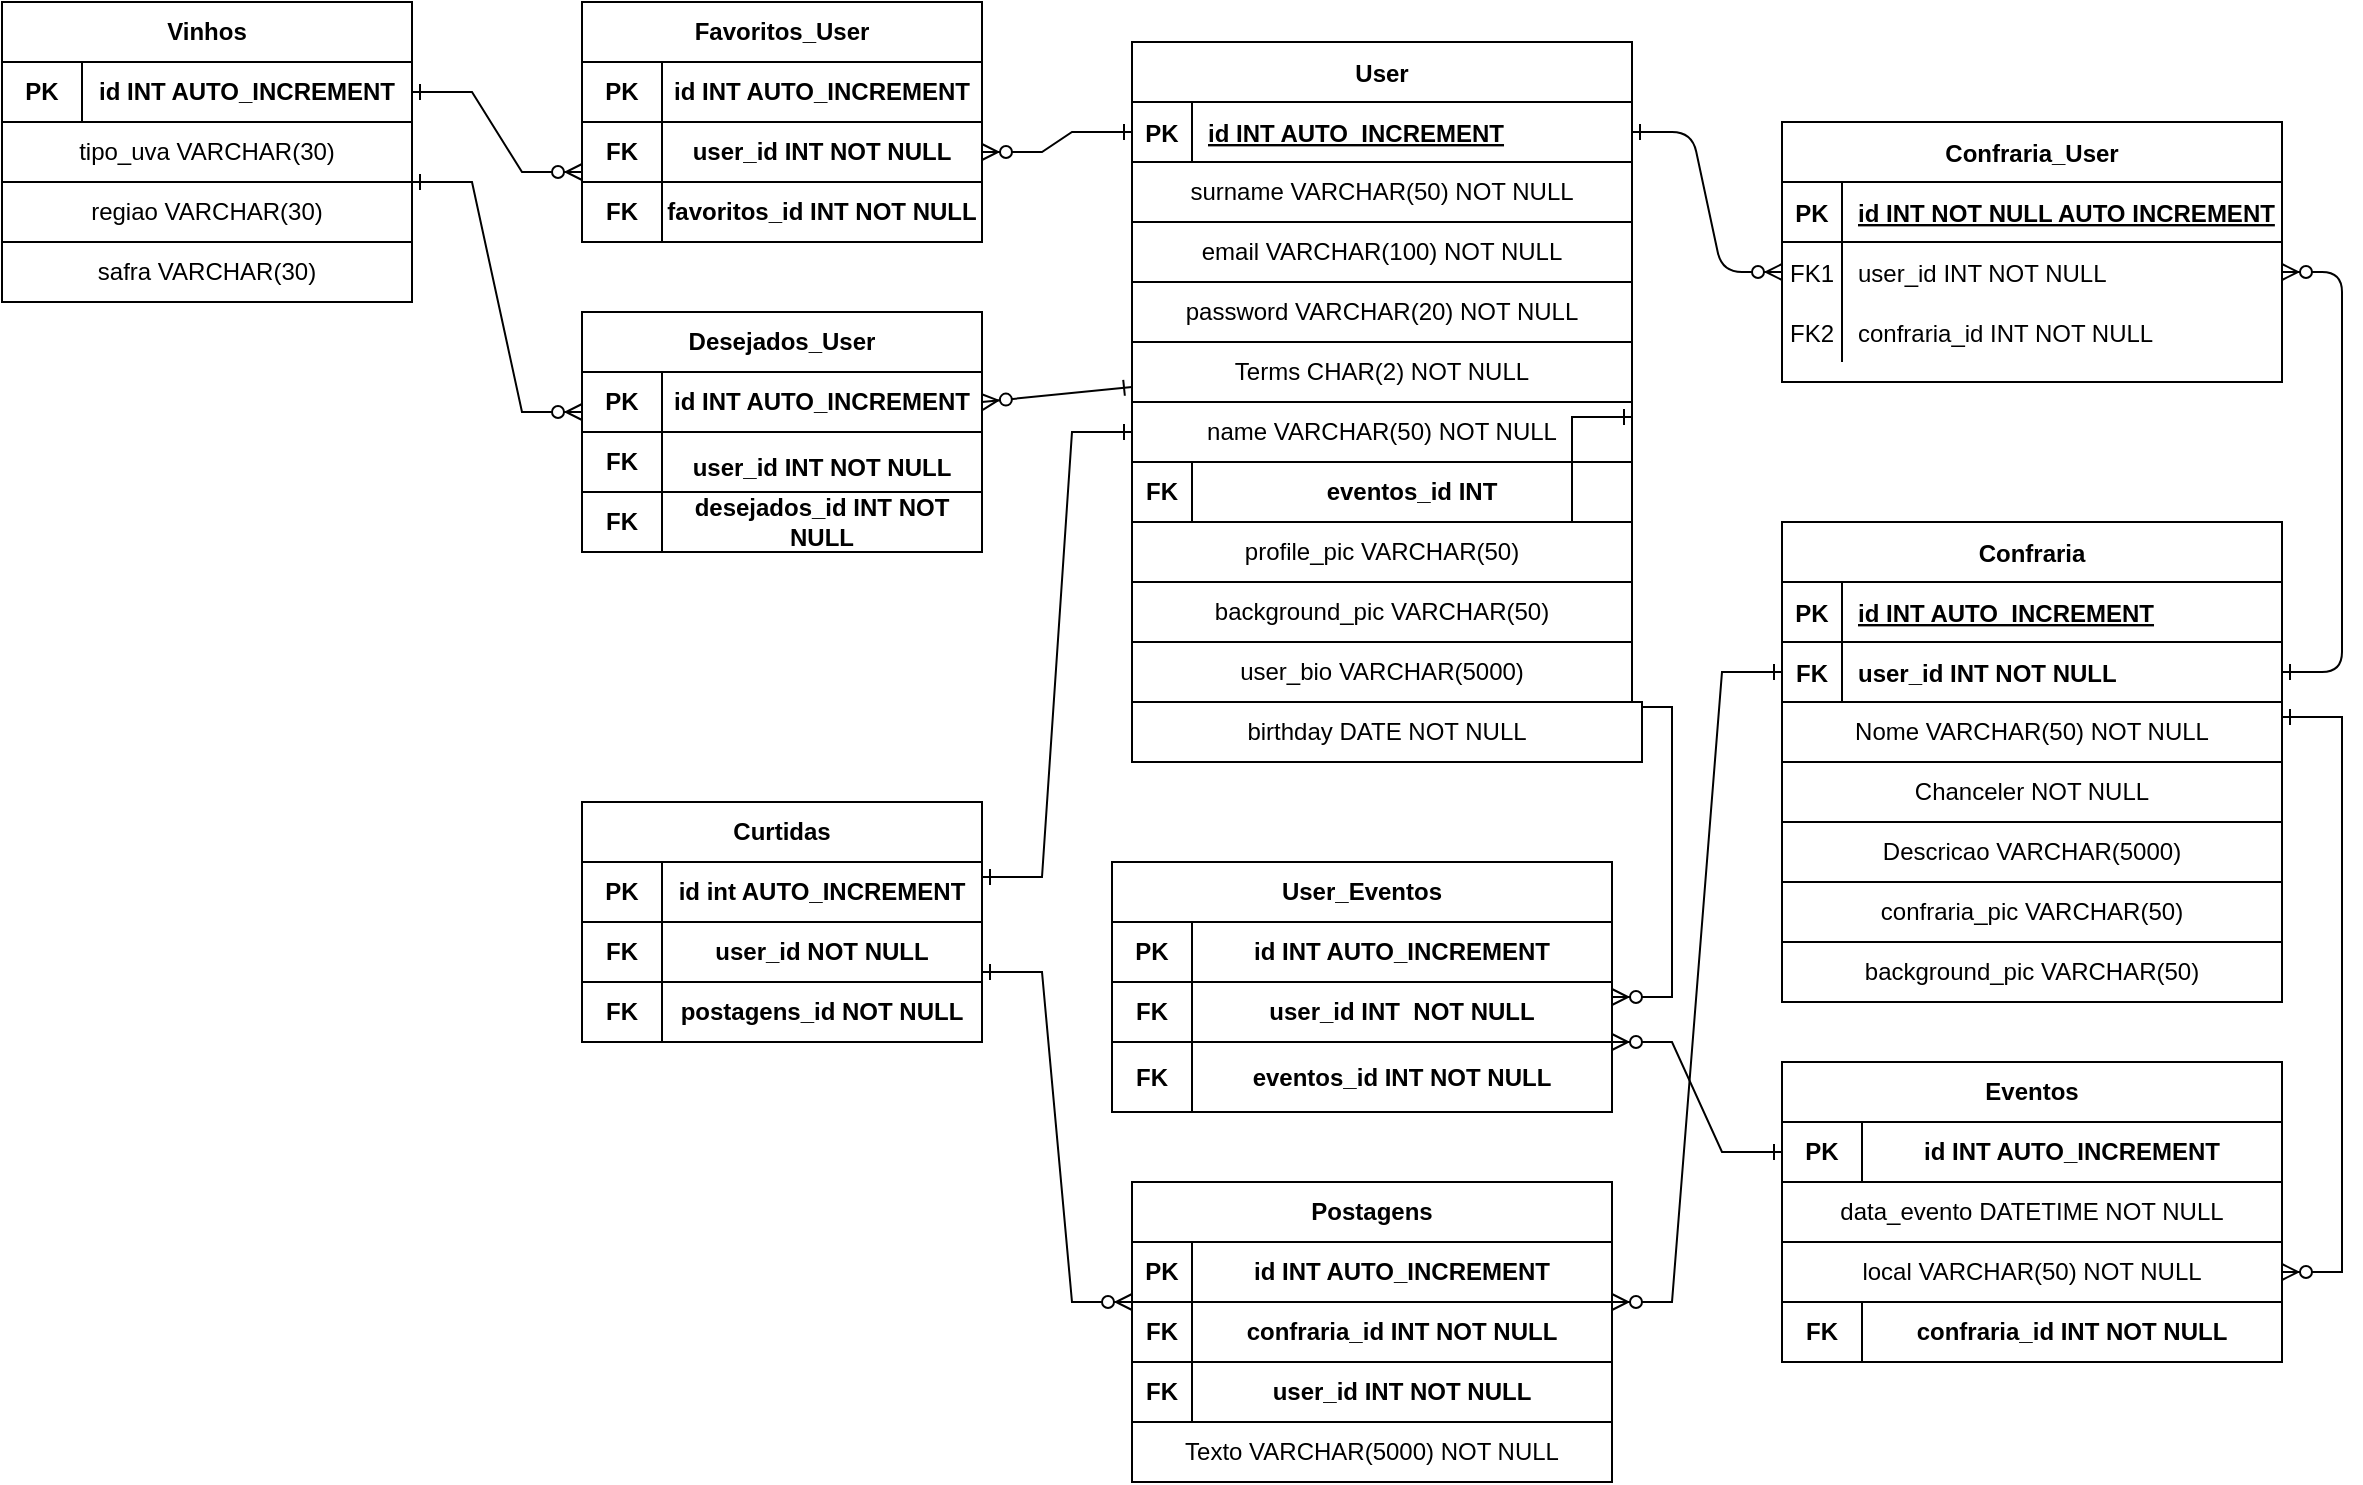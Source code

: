 <mxfile>
    <diagram id="R2lEEEUBdFMjLlhIrx00" name="Page-1">
        <mxGraphModel dx="1654" dy="336" grid="1" gridSize="10" guides="1" tooltips="1" connect="1" arrows="1" fold="1" page="1" pageScale="1" pageWidth="850" pageHeight="1100" math="0" shadow="0" extFonts="Permanent Marker^https://fonts.googleapis.com/css?family=Permanent+Marker">
            <root>
                <mxCell id="0"/>
                <mxCell id="1" parent="0"/>
                <mxCell id="C-vyLk0tnHw3VtMMgP7b-1" value="" style="edgeStyle=entityRelationEdgeStyle;endArrow=ERzeroToMany;startArrow=ERone;endFill=1;startFill=0;" parent="1" source="C-vyLk0tnHw3VtMMgP7b-24" target="C-vyLk0tnHw3VtMMgP7b-6" edge="1">
                    <mxGeometry width="100" height="100" relative="1" as="geometry">
                        <mxPoint x="340" y="720" as="sourcePoint"/>
                        <mxPoint x="440" y="620" as="targetPoint"/>
                    </mxGeometry>
                </mxCell>
                <mxCell id="C-vyLk0tnHw3VtMMgP7b-2" value="Confraria_User" style="shape=table;startSize=30;container=1;collapsible=1;childLayout=tableLayout;fixedRows=1;rowLines=0;fontStyle=1;align=center;resizeLast=1;" parent="1" vertex="1">
                    <mxGeometry x="460" y="120" width="250" height="130" as="geometry"/>
                </mxCell>
                <mxCell id="C-vyLk0tnHw3VtMMgP7b-3" value="" style="shape=partialRectangle;collapsible=0;dropTarget=0;pointerEvents=0;fillColor=none;points=[[0,0.5],[1,0.5]];portConstraint=eastwest;top=0;left=0;right=0;bottom=1;" parent="C-vyLk0tnHw3VtMMgP7b-2" vertex="1">
                    <mxGeometry y="30" width="250" height="30" as="geometry"/>
                </mxCell>
                <mxCell id="C-vyLk0tnHw3VtMMgP7b-4" value="PK" style="shape=partialRectangle;overflow=hidden;connectable=0;fillColor=none;top=0;left=0;bottom=0;right=0;fontStyle=1;" parent="C-vyLk0tnHw3VtMMgP7b-3" vertex="1">
                    <mxGeometry width="30" height="30" as="geometry"/>
                </mxCell>
                <mxCell id="C-vyLk0tnHw3VtMMgP7b-5" value="id INT NOT NULL AUTO INCREMENT " style="shape=partialRectangle;overflow=hidden;connectable=0;fillColor=none;top=0;left=0;bottom=0;right=0;align=left;spacingLeft=6;fontStyle=5;" parent="C-vyLk0tnHw3VtMMgP7b-3" vertex="1">
                    <mxGeometry x="30" width="220" height="30" as="geometry"/>
                </mxCell>
                <mxCell id="C-vyLk0tnHw3VtMMgP7b-6" value="" style="shape=partialRectangle;collapsible=0;dropTarget=0;pointerEvents=0;fillColor=none;points=[[0,0.5],[1,0.5]];portConstraint=eastwest;top=0;left=0;right=0;bottom=0;" parent="C-vyLk0tnHw3VtMMgP7b-2" vertex="1">
                    <mxGeometry y="60" width="250" height="30" as="geometry"/>
                </mxCell>
                <mxCell id="C-vyLk0tnHw3VtMMgP7b-7" value="FK1" style="shape=partialRectangle;overflow=hidden;connectable=0;fillColor=none;top=0;left=0;bottom=0;right=0;" parent="C-vyLk0tnHw3VtMMgP7b-6" vertex="1">
                    <mxGeometry width="30" height="30" as="geometry"/>
                </mxCell>
                <mxCell id="C-vyLk0tnHw3VtMMgP7b-8" value="user_id INT NOT NULL" style="shape=partialRectangle;overflow=hidden;connectable=0;fillColor=none;top=0;left=0;bottom=0;right=0;align=left;spacingLeft=6;" parent="C-vyLk0tnHw3VtMMgP7b-6" vertex="1">
                    <mxGeometry x="30" width="220" height="30" as="geometry"/>
                </mxCell>
                <mxCell id="C-vyLk0tnHw3VtMMgP7b-9" value="" style="shape=partialRectangle;collapsible=0;dropTarget=0;pointerEvents=0;fillColor=none;points=[[0,0.5],[1,0.5]];portConstraint=eastwest;top=0;left=0;right=0;bottom=0;" parent="C-vyLk0tnHw3VtMMgP7b-2" vertex="1">
                    <mxGeometry y="90" width="250" height="30" as="geometry"/>
                </mxCell>
                <mxCell id="C-vyLk0tnHw3VtMMgP7b-10" value="FK2" style="shape=partialRectangle;overflow=hidden;connectable=0;fillColor=none;top=0;left=0;bottom=0;right=0;" parent="C-vyLk0tnHw3VtMMgP7b-9" vertex="1">
                    <mxGeometry width="30" height="30" as="geometry"/>
                </mxCell>
                <mxCell id="C-vyLk0tnHw3VtMMgP7b-11" value="confraria_id INT NOT NULL" style="shape=partialRectangle;overflow=hidden;connectable=0;fillColor=none;top=0;left=0;bottom=0;right=0;align=left;spacingLeft=6;" parent="C-vyLk0tnHw3VtMMgP7b-9" vertex="1">
                    <mxGeometry x="30" width="220" height="30" as="geometry"/>
                </mxCell>
                <mxCell id="C-vyLk0tnHw3VtMMgP7b-13" value="Confraria" style="shape=table;startSize=30;container=1;collapsible=1;childLayout=tableLayout;fixedRows=1;rowLines=0;fontStyle=1;align=center;resizeLast=1;" parent="1" vertex="1">
                    <mxGeometry x="460" y="320" width="250" height="90" as="geometry"/>
                </mxCell>
                <mxCell id="C-vyLk0tnHw3VtMMgP7b-14" value="" style="shape=partialRectangle;collapsible=0;dropTarget=0;pointerEvents=0;fillColor=none;points=[[0,0.5],[1,0.5]];portConstraint=eastwest;top=0;left=0;right=0;bottom=1;" parent="C-vyLk0tnHw3VtMMgP7b-13" vertex="1">
                    <mxGeometry y="30" width="250" height="30" as="geometry"/>
                </mxCell>
                <mxCell id="C-vyLk0tnHw3VtMMgP7b-15" value="PK" style="shape=partialRectangle;overflow=hidden;connectable=0;fillColor=none;top=0;left=0;bottom=0;right=0;fontStyle=1;" parent="C-vyLk0tnHw3VtMMgP7b-14" vertex="1">
                    <mxGeometry width="30" height="30" as="geometry"/>
                </mxCell>
                <mxCell id="C-vyLk0tnHw3VtMMgP7b-16" value="id INT AUTO_INCREMENT " style="shape=partialRectangle;overflow=hidden;connectable=0;fillColor=none;top=0;left=0;bottom=0;right=0;align=left;spacingLeft=6;fontStyle=5;" parent="C-vyLk0tnHw3VtMMgP7b-14" vertex="1">
                    <mxGeometry x="30" width="220" height="30" as="geometry"/>
                </mxCell>
                <mxCell id="C-vyLk0tnHw3VtMMgP7b-17" value="" style="shape=partialRectangle;collapsible=0;dropTarget=0;pointerEvents=0;fillColor=none;points=[[0,0.5],[1,0.5]];portConstraint=eastwest;top=0;left=0;right=0;bottom=0;" parent="C-vyLk0tnHw3VtMMgP7b-13" vertex="1">
                    <mxGeometry y="60" width="250" height="30" as="geometry"/>
                </mxCell>
                <mxCell id="C-vyLk0tnHw3VtMMgP7b-18" value="FK" style="shape=partialRectangle;overflow=hidden;connectable=0;fillColor=none;top=0;left=0;bottom=0;right=0;fontStyle=1" parent="C-vyLk0tnHw3VtMMgP7b-17" vertex="1">
                    <mxGeometry width="30" height="30" as="geometry"/>
                </mxCell>
                <mxCell id="C-vyLk0tnHw3VtMMgP7b-19" value="user_id INT NOT NULL" style="shape=partialRectangle;overflow=hidden;connectable=0;fillColor=none;top=0;left=0;bottom=0;right=0;align=left;spacingLeft=6;fontStyle=1" parent="C-vyLk0tnHw3VtMMgP7b-17" vertex="1">
                    <mxGeometry x="30" width="220" height="30" as="geometry"/>
                </mxCell>
                <mxCell id="C-vyLk0tnHw3VtMMgP7b-23" value="User" style="shape=table;startSize=30;container=1;collapsible=1;childLayout=tableLayout;fixedRows=1;rowLines=0;fontStyle=1;align=center;resizeLast=1;" parent="1" vertex="1">
                    <mxGeometry x="135" y="80" width="250" height="90" as="geometry"/>
                </mxCell>
                <mxCell id="C-vyLk0tnHw3VtMMgP7b-24" value="" style="shape=partialRectangle;collapsible=0;dropTarget=0;pointerEvents=0;fillColor=none;points=[[0,0.5],[1,0.5]];portConstraint=eastwest;top=0;left=0;right=0;bottom=1;" parent="C-vyLk0tnHw3VtMMgP7b-23" vertex="1">
                    <mxGeometry y="30" width="250" height="30" as="geometry"/>
                </mxCell>
                <mxCell id="C-vyLk0tnHw3VtMMgP7b-25" value="PK" style="shape=partialRectangle;overflow=hidden;connectable=0;fillColor=none;top=0;left=0;bottom=0;right=0;fontStyle=1;" parent="C-vyLk0tnHw3VtMMgP7b-24" vertex="1">
                    <mxGeometry width="30" height="30" as="geometry"/>
                </mxCell>
                <mxCell id="C-vyLk0tnHw3VtMMgP7b-26" value="id INT AUTO_INCREMENT " style="shape=partialRectangle;overflow=hidden;connectable=0;fillColor=none;top=0;left=0;bottom=0;right=0;align=left;spacingLeft=6;fontStyle=5;" parent="C-vyLk0tnHw3VtMMgP7b-24" vertex="1">
                    <mxGeometry x="30" width="220" height="30" as="geometry"/>
                </mxCell>
                <mxCell id="C-vyLk0tnHw3VtMMgP7b-27" value="" style="shape=partialRectangle;collapsible=0;dropTarget=0;pointerEvents=0;fillColor=none;points=[[0,0.5],[1,0.5]];portConstraint=eastwest;top=0;left=0;right=0;bottom=0;" parent="C-vyLk0tnHw3VtMMgP7b-23" vertex="1">
                    <mxGeometry y="60" width="250" height="20" as="geometry"/>
                </mxCell>
                <mxCell id="C-vyLk0tnHw3VtMMgP7b-28" value="" style="shape=partialRectangle;overflow=hidden;connectable=0;fillColor=none;top=0;left=0;bottom=0;right=0;" parent="C-vyLk0tnHw3VtMMgP7b-27" vertex="1">
                    <mxGeometry width="30" height="20" as="geometry"/>
                </mxCell>
                <mxCell id="C-vyLk0tnHw3VtMMgP7b-29" value="" style="shape=partialRectangle;overflow=hidden;connectable=0;fillColor=none;top=0;left=0;bottom=0;right=0;align=left;spacingLeft=6;fontStyle=1" parent="C-vyLk0tnHw3VtMMgP7b-27" vertex="1">
                    <mxGeometry x="30" width="220" height="20" as="geometry"/>
                </mxCell>
                <mxCell id="K0uxiHMsOOJmmkQa4cCR-33" style="edgeStyle=orthogonalEdgeStyle;rounded=0;orthogonalLoop=1;jettySize=auto;html=1;exitX=0.5;exitY=0;exitDx=0;exitDy=0;entryX=0.56;entryY=1.1;entryDx=0;entryDy=0;entryPerimeter=0;" parent="1" source="oQ7m4SgAl_C9msteWYQ--1" target="C-vyLk0tnHw3VtMMgP7b-27" edge="1">
                    <mxGeometry relative="1" as="geometry"/>
                </mxCell>
                <mxCell id="oQ7m4SgAl_C9msteWYQ--1" value="surname VARCHAR(50) NOT NULL" style="rounded=0;whiteSpace=wrap;html=1;" parent="1" vertex="1">
                    <mxGeometry x="135" y="140" width="250" height="30" as="geometry"/>
                </mxCell>
                <mxCell id="oQ7m4SgAl_C9msteWYQ--2" value="email VARCHAR(100) NOT NULL" style="rounded=0;whiteSpace=wrap;html=1;" parent="1" vertex="1">
                    <mxGeometry x="135" y="170" width="250" height="30" as="geometry"/>
                </mxCell>
                <mxCell id="oQ7m4SgAl_C9msteWYQ--3" value="password VARCHAR(20) NOT NULL" style="rounded=0;whiteSpace=wrap;html=1;" parent="1" vertex="1">
                    <mxGeometry x="135" y="200" width="250" height="30" as="geometry"/>
                </mxCell>
                <mxCell id="oQ7m4SgAl_C9msteWYQ--10" value="Terms CHAR(2) NOT NULL" style="rounded=0;whiteSpace=wrap;html=1;" parent="1" vertex="1">
                    <mxGeometry x="135" y="230" width="250" height="30" as="geometry"/>
                </mxCell>
                <mxCell id="oQ7m4SgAl_C9msteWYQ--12" value="&lt;b&gt;Eventos&lt;/b&gt;" style="rounded=0;whiteSpace=wrap;html=1;" parent="1" vertex="1">
                    <mxGeometry x="460" y="590" width="250" height="30" as="geometry"/>
                </mxCell>
                <mxCell id="oQ7m4SgAl_C9msteWYQ--13" value="&lt;b&gt;PK&lt;/b&gt;" style="rounded=0;whiteSpace=wrap;html=1;" parent="1" vertex="1">
                    <mxGeometry x="460" y="620" width="40" height="30" as="geometry"/>
                </mxCell>
                <mxCell id="oQ7m4SgAl_C9msteWYQ--14" value="&lt;b&gt;id INT AUTO_INCREMENT&lt;/b&gt;" style="rounded=0;whiteSpace=wrap;html=1;" parent="1" vertex="1">
                    <mxGeometry x="500" y="620" width="210" height="30" as="geometry"/>
                </mxCell>
                <mxCell id="oQ7m4SgAl_C9msteWYQ--15" value="data_evento DATETIME NOT NULL" style="rounded=0;whiteSpace=wrap;html=1;" parent="1" vertex="1">
                    <mxGeometry x="460" y="650" width="250" height="30" as="geometry"/>
                </mxCell>
                <mxCell id="oQ7m4SgAl_C9msteWYQ--17" value="local VARCHAR(50) NOT NULL" style="rounded=0;whiteSpace=wrap;html=1;" parent="1" vertex="1">
                    <mxGeometry x="460" y="680" width="250" height="30" as="geometry"/>
                </mxCell>
                <mxCell id="oQ7m4SgAl_C9msteWYQ--18" value="&lt;b&gt;confraria_id INT NOT NULL&lt;/b&gt;" style="rounded=0;whiteSpace=wrap;html=1;" parent="1" vertex="1">
                    <mxGeometry x="500" y="710" width="210" height="30" as="geometry"/>
                </mxCell>
                <mxCell id="oQ7m4SgAl_C9msteWYQ--19" value="&lt;b&gt;FK&lt;/b&gt;" style="rounded=0;whiteSpace=wrap;html=1;" parent="1" vertex="1">
                    <mxGeometry x="460" y="710" width="40" height="30" as="geometry"/>
                </mxCell>
                <mxCell id="oQ7m4SgAl_C9msteWYQ--20" value="&lt;b&gt;Vinhos&lt;/b&gt;" style="rounded=0;whiteSpace=wrap;html=1;" parent="1" vertex="1">
                    <mxGeometry x="-430" y="60" width="205" height="30" as="geometry"/>
                </mxCell>
                <mxCell id="oQ7m4SgAl_C9msteWYQ--21" value="&lt;b&gt;PK&lt;/b&gt;" style="rounded=0;whiteSpace=wrap;html=1;" parent="1" vertex="1">
                    <mxGeometry x="-430" y="90" width="40" height="30" as="geometry"/>
                </mxCell>
                <mxCell id="oQ7m4SgAl_C9msteWYQ--22" value="&lt;b&gt;id INT AUTO_INCREMENT &lt;/b&gt;" style="rounded=0;whiteSpace=wrap;html=1;" parent="1" vertex="1">
                    <mxGeometry x="-390" y="90" width="165" height="30" as="geometry"/>
                </mxCell>
                <mxCell id="oQ7m4SgAl_C9msteWYQ--23" value="name VARCHAR(50) NOT NULL" style="rounded=0;whiteSpace=wrap;html=1;" parent="1" vertex="1">
                    <mxGeometry x="135" y="260" width="250" height="30" as="geometry"/>
                </mxCell>
                <mxCell id="C-vyLk0tnHw3VtMMgP7b-12" value="" style="edgeStyle=entityRelationEdgeStyle;endArrow=ERzeroToMany;startArrow=ERone;endFill=1;startFill=0;entryX=1;entryY=0.5;entryDx=0;entryDy=0;exitX=1;exitY=0.5;exitDx=0;exitDy=0;" parent="1" source="C-vyLk0tnHw3VtMMgP7b-17" target="C-vyLk0tnHw3VtMMgP7b-6" edge="1">
                    <mxGeometry width="100" height="100" relative="1" as="geometry">
                        <mxPoint x="400" y="180" as="sourcePoint"/>
                        <mxPoint x="460" y="205" as="targetPoint"/>
                    </mxGeometry>
                </mxCell>
                <mxCell id="K0uxiHMsOOJmmkQa4cCR-17" value="&lt;b&gt;Postagens&lt;/b&gt;" style="rounded=0;whiteSpace=wrap;html=1;" parent="1" vertex="1">
                    <mxGeometry x="135" y="650" width="240" height="30" as="geometry"/>
                </mxCell>
                <mxCell id="K0uxiHMsOOJmmkQa4cCR-19" value="&lt;b&gt;id INT AUTO_INCREMENT&lt;/b&gt;" style="rounded=0;whiteSpace=wrap;html=1;" parent="1" vertex="1">
                    <mxGeometry x="165" y="680" width="210" height="30" as="geometry"/>
                </mxCell>
                <mxCell id="K0uxiHMsOOJmmkQa4cCR-20" value="&lt;b&gt;PK&lt;/b&gt;" style="rounded=0;whiteSpace=wrap;html=1;" parent="1" vertex="1">
                    <mxGeometry x="135" y="680" width="30" height="30" as="geometry"/>
                </mxCell>
                <mxCell id="K0uxiHMsOOJmmkQa4cCR-21" value="&lt;b&gt;user_id INT NOT NULL&lt;/b&gt;" style="rounded=0;whiteSpace=wrap;html=1;" parent="1" vertex="1">
                    <mxGeometry x="165" y="740" width="210" height="30" as="geometry"/>
                </mxCell>
                <mxCell id="K0uxiHMsOOJmmkQa4cCR-22" value="&lt;b&gt;FK&lt;/b&gt;" style="rounded=0;whiteSpace=wrap;html=1;" parent="1" vertex="1">
                    <mxGeometry x="135" y="710" width="30" height="30" as="geometry"/>
                </mxCell>
                <mxCell id="K0uxiHMsOOJmmkQa4cCR-24" value="&lt;b&gt;confraria_id INT NOT NULL&lt;/b&gt;" style="rounded=0;whiteSpace=wrap;html=1;" parent="1" vertex="1">
                    <mxGeometry x="165" y="710" width="210" height="30" as="geometry"/>
                </mxCell>
                <mxCell id="K0uxiHMsOOJmmkQa4cCR-25" value="&lt;b&gt;FK&lt;/b&gt;" style="rounded=0;whiteSpace=wrap;html=1;" parent="1" vertex="1">
                    <mxGeometry x="135" y="740" width="30" height="30" as="geometry"/>
                </mxCell>
                <mxCell id="K0uxiHMsOOJmmkQa4cCR-28" value="Texto VARCHAR(5000) NOT NULL" style="rounded=0;whiteSpace=wrap;html=1;" parent="1" vertex="1">
                    <mxGeometry x="135" y="770" width="240" height="30" as="geometry"/>
                </mxCell>
                <mxCell id="K0uxiHMsOOJmmkQa4cCR-31" value="Nome VARCHAR(50) NOT NULL" style="rounded=0;whiteSpace=wrap;html=1;" parent="1" vertex="1">
                    <mxGeometry x="460" y="410" width="250" height="30" as="geometry"/>
                </mxCell>
                <mxCell id="K0uxiHMsOOJmmkQa4cCR-32" value="Chanceler NOT NULL" style="rounded=0;whiteSpace=wrap;html=1;" parent="1" vertex="1">
                    <mxGeometry x="460" y="440" width="250" height="30" as="geometry"/>
                </mxCell>
                <mxCell id="K0uxiHMsOOJmmkQa4cCR-35" value="&lt;b&gt;Curtidas&lt;/b&gt;" style="rounded=0;whiteSpace=wrap;html=1;" parent="1" vertex="1">
                    <mxGeometry x="-140" y="460" width="200" height="30" as="geometry"/>
                </mxCell>
                <mxCell id="K0uxiHMsOOJmmkQa4cCR-36" value="&lt;b&gt;id int AUTO_INCREMENT &lt;/b&gt;" style="rounded=0;whiteSpace=wrap;html=1;" parent="1" vertex="1">
                    <mxGeometry x="-100" y="490" width="160" height="30" as="geometry"/>
                </mxCell>
                <mxCell id="K0uxiHMsOOJmmkQa4cCR-37" value="&lt;b&gt;PK&lt;/b&gt;" style="rounded=0;whiteSpace=wrap;html=1;" parent="1" vertex="1">
                    <mxGeometry x="-140" y="490" width="40" height="30" as="geometry"/>
                </mxCell>
                <mxCell id="K0uxiHMsOOJmmkQa4cCR-41" value="&lt;b&gt;user_id NOT NULL&lt;/b&gt;" style="rounded=0;whiteSpace=wrap;html=1;" parent="1" vertex="1">
                    <mxGeometry x="-100" y="520" width="160" height="30" as="geometry"/>
                </mxCell>
                <mxCell id="K0uxiHMsOOJmmkQa4cCR-42" value="&lt;b&gt;postagens_id NOT NULL&lt;/b&gt;" style="rounded=0;whiteSpace=wrap;html=1;" parent="1" vertex="1">
                    <mxGeometry x="-100" y="550" width="160" height="30" as="geometry"/>
                </mxCell>
                <mxCell id="K0uxiHMsOOJmmkQa4cCR-43" value="&lt;b&gt;FK&lt;/b&gt;" style="rounded=0;whiteSpace=wrap;html=1;" parent="1" vertex="1">
                    <mxGeometry x="-140" y="520" width="40" height="30" as="geometry"/>
                </mxCell>
                <mxCell id="K0uxiHMsOOJmmkQa4cCR-44" value="&lt;b&gt;FK&lt;/b&gt;" style="rounded=0;whiteSpace=wrap;html=1;" parent="1" vertex="1">
                    <mxGeometry x="-140" y="550" width="40" height="30" as="geometry"/>
                </mxCell>
                <mxCell id="K0uxiHMsOOJmmkQa4cCR-56" value="" style="edgeStyle=entityRelationEdgeStyle;fontSize=12;html=1;endArrow=ERzeroToMany;rounded=0;entryX=1;entryY=0.5;entryDx=0;entryDy=0;startArrow=ERone;startFill=0;exitX=1;exitY=0.25;exitDx=0;exitDy=0;endFill=1;" parent="1" source="K0uxiHMsOOJmmkQa4cCR-31" target="oQ7m4SgAl_C9msteWYQ--17" edge="1">
                    <mxGeometry width="100" height="100" relative="1" as="geometry">
                        <mxPoint x="710" y="470" as="sourcePoint"/>
                        <mxPoint x="810" y="560" as="targetPoint"/>
                    </mxGeometry>
                </mxCell>
                <mxCell id="K0uxiHMsOOJmmkQa4cCR-62" value="" style="edgeStyle=entityRelationEdgeStyle;fontSize=12;html=1;endArrow=ERzeroToMany;rounded=0;entryX=1;entryY=0;entryDx=0;entryDy=0;startArrow=ERone;startFill=0;endFill=1;exitX=0;exitY=0.5;exitDx=0;exitDy=0;" parent="1" source="C-vyLk0tnHw3VtMMgP7b-17" target="K0uxiHMsOOJmmkQa4cCR-24" edge="1">
                    <mxGeometry width="100" height="100" relative="1" as="geometry">
                        <mxPoint x="30" y="590" as="sourcePoint"/>
                        <mxPoint x="-20" y="640" as="targetPoint"/>
                    </mxGeometry>
                </mxCell>
                <mxCell id="K0uxiHMsOOJmmkQa4cCR-63" value="&lt;b&gt;User_Eventos&lt;/b&gt;" style="rounded=0;whiteSpace=wrap;html=1;" parent="1" vertex="1">
                    <mxGeometry x="125" y="490" width="250" height="30" as="geometry"/>
                </mxCell>
                <mxCell id="K0uxiHMsOOJmmkQa4cCR-64" value="&lt;b&gt;id INT AUTO_INCREMENT &lt;/b&gt;" style="rounded=0;whiteSpace=wrap;html=1;" parent="1" vertex="1">
                    <mxGeometry x="165" y="520" width="210" height="30" as="geometry"/>
                </mxCell>
                <mxCell id="K0uxiHMsOOJmmkQa4cCR-65" value="&lt;b&gt;PK&lt;/b&gt;" style="rounded=0;whiteSpace=wrap;html=1;" parent="1" vertex="1">
                    <mxGeometry x="125" y="520" width="40" height="30" as="geometry"/>
                </mxCell>
                <mxCell id="K0uxiHMsOOJmmkQa4cCR-66" value="&lt;b&gt;user_id INT&amp;nbsp; NOT NULL&lt;/b&gt;" style="rounded=0;whiteSpace=wrap;html=1;" parent="1" vertex="1">
                    <mxGeometry x="165" y="550" width="210" height="30" as="geometry"/>
                </mxCell>
                <mxCell id="K0uxiHMsOOJmmkQa4cCR-67" value="&lt;b&gt;eventos_id INT NOT NULL&lt;/b&gt;" style="rounded=0;whiteSpace=wrap;html=1;" parent="1" vertex="1">
                    <mxGeometry x="165" y="580" width="210" height="35" as="geometry"/>
                </mxCell>
                <mxCell id="K0uxiHMsOOJmmkQa4cCR-68" value="&lt;b&gt;FK&lt;/b&gt;" style="rounded=0;whiteSpace=wrap;html=1;" parent="1" vertex="1">
                    <mxGeometry x="125" y="550" width="40" height="30" as="geometry"/>
                </mxCell>
                <mxCell id="K0uxiHMsOOJmmkQa4cCR-69" value="&lt;b&gt;FK&lt;/b&gt;" style="rounded=0;whiteSpace=wrap;html=1;" parent="1" vertex="1">
                    <mxGeometry x="125" y="580" width="40" height="35" as="geometry"/>
                </mxCell>
                <mxCell id="K0uxiHMsOOJmmkQa4cCR-70" value="&lt;b&gt;eventos_id INT&lt;/b&gt;" style="rounded=0;whiteSpace=wrap;html=1;" parent="1" vertex="1">
                    <mxGeometry x="165" y="290" width="220" height="30" as="geometry"/>
                </mxCell>
                <mxCell id="K0uxiHMsOOJmmkQa4cCR-71" value="&lt;b&gt;FK&lt;/b&gt;" style="rounded=0;whiteSpace=wrap;html=1;" parent="1" vertex="1">
                    <mxGeometry x="135" y="290" width="30" height="30" as="geometry"/>
                </mxCell>
                <mxCell id="K0uxiHMsOOJmmkQa4cCR-72" value="" style="edgeStyle=entityRelationEdgeStyle;fontSize=12;html=1;endArrow=ERzeroToMany;rounded=0;exitX=1;exitY=0.25;exitDx=0;exitDy=0;entryX=1;entryY=0.25;entryDx=0;entryDy=0;startArrow=ERone;startFill=0;endFill=1;" parent="1" source="oQ7m4SgAl_C9msteWYQ--23" target="K0uxiHMsOOJmmkQa4cCR-66" edge="1">
                    <mxGeometry width="100" height="100" relative="1" as="geometry">
                        <mxPoint x="440" y="340" as="sourcePoint"/>
                        <mxPoint x="440" y="510" as="targetPoint"/>
                    </mxGeometry>
                </mxCell>
                <mxCell id="K0uxiHMsOOJmmkQa4cCR-74" value="" style="edgeStyle=entityRelationEdgeStyle;fontSize=12;html=1;endArrow=ERzeroToMany;rounded=0;exitX=0;exitY=0.5;exitDx=0;exitDy=0;entryX=1;entryY=1;entryDx=0;entryDy=0;startArrow=ERone;startFill=0;endFill=1;" parent="1" source="oQ7m4SgAl_C9msteWYQ--13" target="K0uxiHMsOOJmmkQa4cCR-66" edge="1">
                    <mxGeometry width="100" height="100" relative="1" as="geometry">
                        <mxPoint x="410" y="640" as="sourcePoint"/>
                        <mxPoint x="510" y="540" as="targetPoint"/>
                    </mxGeometry>
                </mxCell>
                <mxCell id="K0uxiHMsOOJmmkQa4cCR-77" value="" style="edgeStyle=entityRelationEdgeStyle;fontSize=12;html=1;endArrow=ERone;startArrow=ERone;rounded=0;exitX=1;exitY=0.25;exitDx=0;exitDy=0;startFill=0;endFill=0;entryX=0;entryY=0.5;entryDx=0;entryDy=0;" parent="1" source="K0uxiHMsOOJmmkQa4cCR-36" target="oQ7m4SgAl_C9msteWYQ--23" edge="1">
                    <mxGeometry width="100" height="100" relative="1" as="geometry">
                        <mxPoint x="30" y="425" as="sourcePoint"/>
                        <mxPoint x="130" y="325" as="targetPoint"/>
                    </mxGeometry>
                </mxCell>
                <mxCell id="K0uxiHMsOOJmmkQa4cCR-81" value="" style="edgeStyle=entityRelationEdgeStyle;fontSize=12;html=1;endArrow=ERzeroToMany;rounded=0;entryX=0;entryY=0;entryDx=0;entryDy=0;startArrow=ERone;startFill=0;endFill=1;" parent="1" target="K0uxiHMsOOJmmkQa4cCR-22" edge="1">
                    <mxGeometry width="100" height="100" relative="1" as="geometry">
                        <mxPoint x="60" y="545" as="sourcePoint"/>
                        <mxPoint x="160" y="445" as="targetPoint"/>
                    </mxGeometry>
                </mxCell>
                <mxCell id="K0uxiHMsOOJmmkQa4cCR-82" value="&lt;b&gt;Desejados_User&lt;/b&gt;" style="rounded=0;whiteSpace=wrap;html=1;" parent="1" vertex="1">
                    <mxGeometry x="-140" y="215" width="200" height="30" as="geometry"/>
                </mxCell>
                <mxCell id="K0uxiHMsOOJmmkQa4cCR-103" style="edgeStyle=none;rounded=0;orthogonalLoop=1;jettySize=auto;html=1;exitX=0;exitY=0.75;exitDx=0;exitDy=0;entryX=1;entryY=0.5;entryDx=0;entryDy=0;startArrow=ERone;startFill=0;endArrow=ERzeroToMany;endFill=1;" parent="1" source="oQ7m4SgAl_C9msteWYQ--10" target="K0uxiHMsOOJmmkQa4cCR-83" edge="1">
                    <mxGeometry relative="1" as="geometry"/>
                </mxCell>
                <mxCell id="K0uxiHMsOOJmmkQa4cCR-83" value="&lt;b&gt;id INT AUTO_INCREMENT &lt;/b&gt;" style="rounded=0;whiteSpace=wrap;html=1;" parent="1" vertex="1">
                    <mxGeometry x="-100" y="245" width="160" height="30" as="geometry"/>
                </mxCell>
                <mxCell id="K0uxiHMsOOJmmkQa4cCR-84" value="&lt;b&gt;PK&lt;/b&gt;" style="rounded=0;whiteSpace=wrap;html=1;" parent="1" vertex="1">
                    <mxGeometry x="-140" y="245" width="40" height="30" as="geometry"/>
                </mxCell>
                <mxCell id="K0uxiHMsOOJmmkQa4cCR-85" value="&lt;b&gt;user_id INT NOT NULL&lt;/b&gt;" style="rounded=0;whiteSpace=wrap;html=1;" parent="1" vertex="1">
                    <mxGeometry x="-100" y="275" width="160" height="35" as="geometry"/>
                </mxCell>
                <mxCell id="K0uxiHMsOOJmmkQa4cCR-86" value="&lt;b&gt;desejados_id INT NOT NULL&lt;/b&gt;" style="rounded=0;whiteSpace=wrap;html=1;" parent="1" vertex="1">
                    <mxGeometry x="-100" y="305" width="160" height="30" as="geometry"/>
                </mxCell>
                <mxCell id="K0uxiHMsOOJmmkQa4cCR-87" value="&lt;b&gt;FK&lt;/b&gt;" style="rounded=0;whiteSpace=wrap;html=1;" parent="1" vertex="1">
                    <mxGeometry x="-140" y="275" width="40" height="30" as="geometry"/>
                </mxCell>
                <mxCell id="K0uxiHMsOOJmmkQa4cCR-88" value="&lt;b&gt;FK&lt;/b&gt;" style="rounded=0;whiteSpace=wrap;html=1;" parent="1" vertex="1">
                    <mxGeometry x="-140" y="305" width="40" height="30" as="geometry"/>
                </mxCell>
                <mxCell id="K0uxiHMsOOJmmkQa4cCR-89" value="&lt;b&gt;Favoritos_User&lt;/b&gt;" style="rounded=0;whiteSpace=wrap;html=1;" parent="1" vertex="1">
                    <mxGeometry x="-140" y="60" width="200" height="30" as="geometry"/>
                </mxCell>
                <mxCell id="K0uxiHMsOOJmmkQa4cCR-90" value="&lt;b&gt;id INT AUTO_INCREMENT &lt;/b&gt;" style="rounded=0;whiteSpace=wrap;html=1;" parent="1" vertex="1">
                    <mxGeometry x="-100" y="90" width="160" height="30" as="geometry"/>
                </mxCell>
                <mxCell id="K0uxiHMsOOJmmkQa4cCR-91" value="&lt;b&gt;PK&lt;/b&gt;" style="rounded=0;whiteSpace=wrap;html=1;" parent="1" vertex="1">
                    <mxGeometry x="-140" y="90" width="40" height="30" as="geometry"/>
                </mxCell>
                <mxCell id="K0uxiHMsOOJmmkQa4cCR-92" value="&lt;b&gt;user_id INT NOT NULL&lt;/b&gt;" style="rounded=0;whiteSpace=wrap;html=1;" parent="1" vertex="1">
                    <mxGeometry x="-100" y="120" width="160" height="30" as="geometry"/>
                </mxCell>
                <mxCell id="K0uxiHMsOOJmmkQa4cCR-93" value="&lt;b&gt;favoritos_id INT NOT NULL&lt;/b&gt;" style="rounded=0;whiteSpace=wrap;html=1;" parent="1" vertex="1">
                    <mxGeometry x="-100" y="150" width="160" height="30" as="geometry"/>
                </mxCell>
                <mxCell id="K0uxiHMsOOJmmkQa4cCR-94" value="&lt;b&gt;FK&lt;/b&gt;" style="rounded=0;whiteSpace=wrap;html=1;" parent="1" vertex="1">
                    <mxGeometry x="-140" y="120" width="40" height="30" as="geometry"/>
                </mxCell>
                <mxCell id="K0uxiHMsOOJmmkQa4cCR-95" value="&lt;b&gt;FK&lt;/b&gt;" style="rounded=0;whiteSpace=wrap;html=1;" parent="1" vertex="1">
                    <mxGeometry x="-140" y="150" width="40" height="30" as="geometry"/>
                </mxCell>
                <mxCell id="K0uxiHMsOOJmmkQa4cCR-96" value="" style="edgeStyle=entityRelationEdgeStyle;fontSize=12;html=1;endArrow=ERzeroToMany;rounded=0;entryX=1;entryY=0.5;entryDx=0;entryDy=0;exitX=0;exitY=0.5;exitDx=0;exitDy=0;endFill=1;startArrow=ERone;startFill=0;" parent="1" source="C-vyLk0tnHw3VtMMgP7b-24" target="K0uxiHMsOOJmmkQa4cCR-92" edge="1">
                    <mxGeometry width="100" height="100" relative="1" as="geometry">
                        <mxPoint x="120" y="135" as="sourcePoint"/>
                        <mxPoint x="20" y="235" as="targetPoint"/>
                    </mxGeometry>
                </mxCell>
                <mxCell id="K0uxiHMsOOJmmkQa4cCR-104" value="" style="edgeStyle=entityRelationEdgeStyle;fontSize=12;html=1;endArrow=ERzeroToMany;rounded=0;exitX=1;exitY=0.5;exitDx=0;exitDy=0;startArrow=ERone;startFill=0;endFill=1;" parent="1" source="oQ7m4SgAl_C9msteWYQ--22" edge="1">
                    <mxGeometry width="100" height="100" relative="1" as="geometry">
                        <mxPoint x="-220" y="170" as="sourcePoint"/>
                        <mxPoint x="-140" y="145" as="targetPoint"/>
                    </mxGeometry>
                </mxCell>
                <mxCell id="K0uxiHMsOOJmmkQa4cCR-105" value="" style="edgeStyle=entityRelationEdgeStyle;fontSize=12;html=1;endArrow=ERzeroToMany;rounded=0;exitX=1;exitY=0;exitDx=0;exitDy=0;endFill=1;startArrow=ERone;startFill=0;" parent="1" source="K0uxiHMsOOJmmkQa4cCR-108" edge="1">
                    <mxGeometry width="100" height="100" relative="1" as="geometry">
                        <mxPoint x="-240" y="365" as="sourcePoint"/>
                        <mxPoint x="-140" y="265" as="targetPoint"/>
                    </mxGeometry>
                </mxCell>
                <mxCell id="K0uxiHMsOOJmmkQa4cCR-107" value="tipo_uva VARCHAR(30)" style="rounded=0;whiteSpace=wrap;html=1;" parent="1" vertex="1">
                    <mxGeometry x="-430" y="120" width="205" height="30" as="geometry"/>
                </mxCell>
                <mxCell id="K0uxiHMsOOJmmkQa4cCR-108" value="regiao VARCHAR(30)" style="rounded=0;whiteSpace=wrap;html=1;" parent="1" vertex="1">
                    <mxGeometry x="-430" y="150" width="205" height="30" as="geometry"/>
                </mxCell>
                <mxCell id="K0uxiHMsOOJmmkQa4cCR-109" value="safra VARCHAR(30)" style="rounded=0;whiteSpace=wrap;html=1;" parent="1" vertex="1">
                    <mxGeometry x="-430" y="180" width="205" height="30" as="geometry"/>
                </mxCell>
                <mxCell id="2" value="" style="shape=table;html=1;whiteSpace=wrap;startSize=0;container=1;collapsible=0;childLayout=tableLayout;" parent="1" vertex="1">
                    <mxGeometry x="135" y="320" width="250" height="30" as="geometry"/>
                </mxCell>
                <mxCell id="3" value="" style="shape=partialRectangle;html=1;whiteSpace=wrap;collapsible=0;dropTarget=0;pointerEvents=0;fillColor=none;top=0;left=0;bottom=0;right=0;points=[[0,0.5],[1,0.5]];portConstraint=eastwest;" parent="2" vertex="1">
                    <mxGeometry width="250" height="30" as="geometry"/>
                </mxCell>
                <mxCell id="4" value="profile_pic VARCHAR(50)" style="shape=partialRectangle;html=1;whiteSpace=wrap;connectable=0;overflow=hidden;fillColor=none;top=0;left=0;bottom=0;right=0;" parent="3" vertex="1">
                    <mxGeometry width="250" height="30" as="geometry"/>
                </mxCell>
                <mxCell id="5" value="" style="shape=partialRectangle;html=1;whiteSpace=wrap;connectable=0;overflow=hidden;fillColor=none;top=0;left=0;bottom=0;right=0;" parent="1" vertex="1">
                    <mxGeometry x="135" y="350" width="250" height="30" as="geometry"/>
                </mxCell>
                <mxCell id="6" value="" style="shape=table;html=1;whiteSpace=wrap;startSize=0;container=1;collapsible=0;childLayout=tableLayout;" parent="1" vertex="1">
                    <mxGeometry x="135" y="350" width="250" height="30" as="geometry"/>
                </mxCell>
                <mxCell id="7" value="" style="shape=partialRectangle;html=1;whiteSpace=wrap;collapsible=0;dropTarget=0;pointerEvents=0;fillColor=none;top=0;left=0;bottom=0;right=0;points=[[0,0.5],[1,0.5]];portConstraint=eastwest;" parent="6" vertex="1">
                    <mxGeometry width="250" height="30" as="geometry"/>
                </mxCell>
                <mxCell id="8" value="background_pic VARCHAR(50)" style="shape=partialRectangle;html=1;whiteSpace=wrap;connectable=0;overflow=hidden;fillColor=none;top=0;left=0;bottom=0;right=0;" parent="7" vertex="1">
                    <mxGeometry width="250" height="30" as="geometry"/>
                </mxCell>
                <mxCell id="9" value="" style="shape=table;html=1;whiteSpace=wrap;startSize=0;container=1;collapsible=0;childLayout=tableLayout;" parent="1" vertex="1">
                    <mxGeometry x="135" y="380" width="250" height="30" as="geometry"/>
                </mxCell>
                <mxCell id="10" value="" style="shape=partialRectangle;html=1;whiteSpace=wrap;collapsible=0;dropTarget=0;pointerEvents=0;fillColor=none;top=0;left=0;bottom=0;right=0;points=[[0,0.5],[1,0.5]];portConstraint=eastwest;" parent="9" vertex="1">
                    <mxGeometry width="250" height="30" as="geometry"/>
                </mxCell>
                <mxCell id="11" value="user_bio VARCHAR(5000)" style="shape=partialRectangle;html=1;whiteSpace=wrap;connectable=0;overflow=hidden;fillColor=none;top=0;left=0;bottom=0;right=0;" parent="10" vertex="1">
                    <mxGeometry width="250" height="30" as="geometry"/>
                </mxCell>
                <mxCell id="12" value="" style="shape=table;html=1;whiteSpace=wrap;startSize=0;container=1;collapsible=0;childLayout=tableLayout;" parent="1" vertex="1">
                    <mxGeometry x="460" y="470" width="250" height="30" as="geometry"/>
                </mxCell>
                <mxCell id="13" value="" style="shape=partialRectangle;html=1;whiteSpace=wrap;collapsible=0;dropTarget=0;pointerEvents=0;fillColor=none;top=0;left=0;bottom=0;right=0;points=[[0,0.5],[1,0.5]];portConstraint=eastwest;" parent="12" vertex="1">
                    <mxGeometry width="250" height="30" as="geometry"/>
                </mxCell>
                <mxCell id="14" value="Descricao VARCHAR(5000)" style="shape=partialRectangle;html=1;whiteSpace=wrap;connectable=0;overflow=hidden;fillColor=none;top=0;left=0;bottom=0;right=0;" parent="13" vertex="1">
                    <mxGeometry width="250" height="30" as="geometry"/>
                </mxCell>
                <mxCell id="15" value="" style="shape=table;html=1;whiteSpace=wrap;startSize=0;container=1;collapsible=0;childLayout=tableLayout;" parent="1" vertex="1">
                    <mxGeometry x="460" y="500" width="250" height="30" as="geometry"/>
                </mxCell>
                <mxCell id="16" value="" style="shape=partialRectangle;html=1;whiteSpace=wrap;collapsible=0;dropTarget=0;pointerEvents=0;fillColor=none;top=0;left=0;bottom=0;right=0;points=[[0,0.5],[1,0.5]];portConstraint=eastwest;" parent="15" vertex="1">
                    <mxGeometry width="250" height="30" as="geometry"/>
                </mxCell>
                <mxCell id="17" value="confraria_pic VARCHAR(50)" style="shape=partialRectangle;html=1;whiteSpace=wrap;connectable=0;overflow=hidden;fillColor=none;top=0;left=0;bottom=0;right=0;" parent="16" vertex="1">
                    <mxGeometry width="250" height="30" as="geometry"/>
                </mxCell>
                <mxCell id="18" value="" style="shape=table;html=1;whiteSpace=wrap;startSize=0;container=1;collapsible=0;childLayout=tableLayout;" parent="1" vertex="1">
                    <mxGeometry x="460" y="530" width="250" height="30" as="geometry"/>
                </mxCell>
                <mxCell id="19" value="" style="shape=partialRectangle;html=1;whiteSpace=wrap;collapsible=0;dropTarget=0;pointerEvents=0;fillColor=none;top=0;left=0;bottom=0;right=0;points=[[0,0.5],[1,0.5]];portConstraint=eastwest;" parent="18" vertex="1">
                    <mxGeometry width="250" height="30" as="geometry"/>
                </mxCell>
                <mxCell id="20" value="background_pic VARCHAR(50)" style="shape=partialRectangle;html=1;whiteSpace=wrap;connectable=0;overflow=hidden;fillColor=none;top=0;left=0;bottom=0;right=0;" parent="19" vertex="1">
                    <mxGeometry width="250" height="30" as="geometry"/>
                </mxCell>
                <mxCell id="21" value="" style="shape=table;html=1;whiteSpace=wrap;startSize=0;container=1;collapsible=0;childLayout=tableLayout;" vertex="1" parent="1">
                    <mxGeometry x="135" y="410" width="255" height="30" as="geometry"/>
                </mxCell>
                <mxCell id="22" value="" style="shape=partialRectangle;html=1;whiteSpace=wrap;collapsible=0;dropTarget=0;pointerEvents=0;fillColor=none;top=0;left=0;bottom=0;right=0;points=[[0,0.5],[1,0.5]];portConstraint=eastwest;" vertex="1" parent="21">
                    <mxGeometry width="255" height="30" as="geometry"/>
                </mxCell>
                <mxCell id="23" value="birthday DATE NOT NULL" style="shape=partialRectangle;html=1;whiteSpace=wrap;connectable=0;overflow=hidden;fillColor=none;top=0;left=0;bottom=0;right=0;" vertex="1" parent="22">
                    <mxGeometry width="255" height="30" as="geometry"/>
                </mxCell>
            </root>
        </mxGraphModel>
    </diagram>
</mxfile>